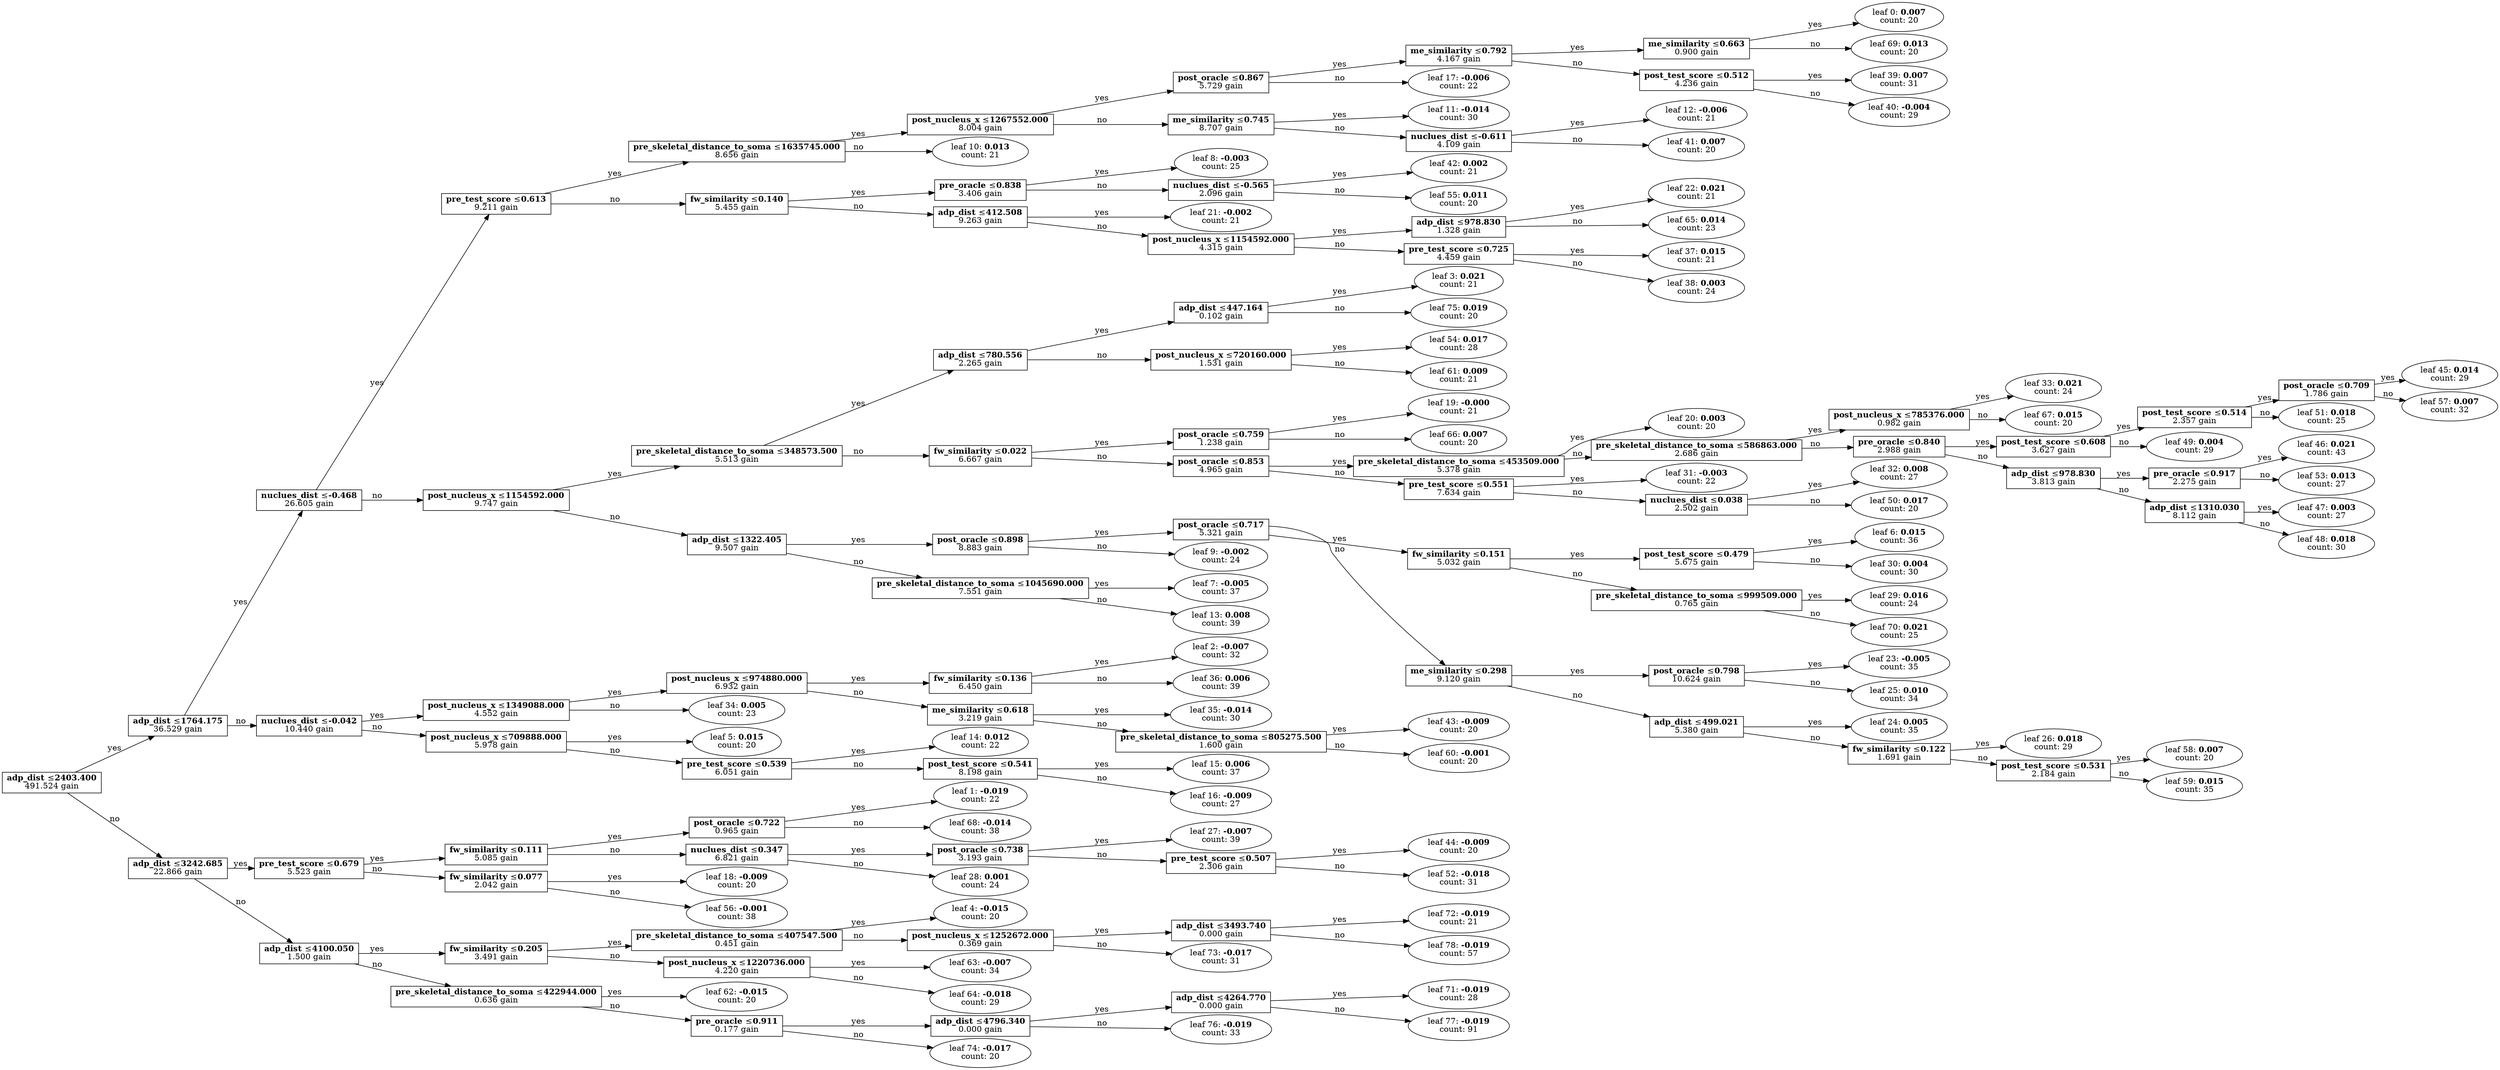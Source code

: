 digraph {
	graph [nodesep=0.05 rankdir=LR ranksep=0.3]
	split0 [label=<<B>adp_dist</B> &#8804;<B>2403.400</B><br/>491.524 gain> fillcolor=white shape=rectangle style=""]
	split1 [label=<<B>adp_dist</B> &#8804;<B>1764.175</B><br/>36.529 gain> fillcolor=white shape=rectangle style=""]
	split2 [label=<<B>nuclues_dist</B> &#8804;<B>-0.468</B><br/>26.605 gain> fillcolor=white shape=rectangle style=""]
	split7 [label=<<B>pre_test_score</B> &#8804;<B>0.613</B><br/>9.211 gain> fillcolor=white shape=rectangle style=""]
	split9 [label=<<B>pre_skeletal_distance_to_soma</B> &#8804;<B>1635745.000</B><br/>8.656 gain> fillcolor=white shape=rectangle style=""]
	split10 [label=<<B>post_nucleus_x</B> &#8804;<B>1267552.000</B><br/>8.004 gain> fillcolor=white shape=rectangle style=""]
	split16 [label=<<B>post_oracle</B> &#8804;<B>0.867</B><br/>5.729 gain> fillcolor=white shape=rectangle style=""]
	split38 [label=<<B>me_similarity</B> &#8804;<B>0.792</B><br/>4.167 gain> fillcolor=white shape=rectangle style=""]
	split68 [label=<<B>me_similarity</B> &#8804;<B>0.663</B><br/>0.900 gain> fillcolor=white shape=rectangle style=""]
	leaf0 [label=<leaf 0: <B>0.007</B><br/>count: 20>]
	split68 -> leaf0 [label=yes]
	leaf69 [label=<leaf 69: <B>0.013</B><br/>count: 20>]
	split68 -> leaf69 [label=no]
	split38 -> split68 [label=yes]
	split39 [label=<<B>post_test_score</B> &#8804;<B>0.512</B><br/>4.236 gain> fillcolor=white shape=rectangle style=""]
	leaf39 [label=<leaf 39: <B>0.007</B><br/>count: 31>]
	split39 -> leaf39 [label=yes]
	leaf40 [label=<leaf 40: <B>-0.004</B><br/>count: 29>]
	split39 -> leaf40 [label=no]
	split38 -> split39 [label=no]
	split16 -> split38 [label=yes]
	leaf17 [label=<leaf 17: <B>-0.006</B><br/>count: 22>]
	split16 -> leaf17 [label=no]
	split10 -> split16 [label=yes]
	split11 [label=<<B>me_similarity</B> &#8804;<B>0.745</B><br/>8.707 gain> fillcolor=white shape=rectangle style=""]
	leaf11 [label=<leaf 11: <B>-0.014</B><br/>count: 30>]
	split11 -> leaf11 [label=yes]
	split40 [label=<<B>nuclues_dist</B> &#8804;<B>-0.611</B><br/>4.109 gain> fillcolor=white shape=rectangle style=""]
	leaf12 [label=<leaf 12: <B>-0.006</B><br/>count: 21>]
	split40 -> leaf12 [label=yes]
	leaf41 [label=<leaf 41: <B>0.007</B><br/>count: 20>]
	split40 -> leaf41 [label=no]
	split11 -> split40 [label=no]
	split10 -> split11 [label=no]
	split9 -> split10 [label=yes]
	leaf10 [label=<leaf 10: <B>0.013</B><br/>count: 21>]
	split9 -> leaf10 [label=no]
	split7 -> split9 [label=yes]
	split20 [label=<<B>fw_similarity</B> &#8804;<B>0.140</B><br/>5.455 gain> fillcolor=white shape=rectangle style=""]
	split41 [label=<<B>pre_oracle</B> &#8804;<B>0.838</B><br/>3.406 gain> fillcolor=white shape=rectangle style=""]
	leaf8 [label=<leaf 8: <B>-0.003</B><br/>count: 25>]
	split41 -> leaf8 [label=yes]
	split54 [label=<<B>nuclues_dist</B> &#8804;<B>-0.565</B><br/>2.096 gain> fillcolor=white shape=rectangle style=""]
	leaf42 [label=<leaf 42: <B>0.002</B><br/>count: 21>]
	split54 -> leaf42 [label=yes]
	leaf55 [label=<leaf 55: <B>0.011</B><br/>count: 20>]
	split54 -> leaf55 [label=no]
	split41 -> split54 [label=no]
	split20 -> split41 [label=yes]
	split21 [label=<<B>adp_dist</B> &#8804;<B>412.508</B><br/>9.263 gain> fillcolor=white shape=rectangle style=""]
	leaf21 [label=<leaf 21: <B>-0.002</B><br/>count: 21>]
	split21 -> leaf21 [label=yes]
	split36 [label=<<B>post_nucleus_x</B> &#8804;<B>1154592.000</B><br/>4.315 gain> fillcolor=white shape=rectangle style=""]
	split64 [label=<<B>adp_dist</B> &#8804;<B>978.830</B><br/>1.328 gain> fillcolor=white shape=rectangle style=""]
	leaf22 [label=<leaf 22: <B>0.021</B><br/>count: 21>]
	split64 -> leaf22 [label=yes]
	leaf65 [label=<leaf 65: <B>0.014</B><br/>count: 23>]
	split64 -> leaf65 [label=no]
	split36 -> split64 [label=yes]
	split37 [label=<<B>pre_test_score</B> &#8804;<B>0.725</B><br/>4.459 gain> fillcolor=white shape=rectangle style=""]
	leaf37 [label=<leaf 37: <B>0.015</B><br/>count: 21>]
	split37 -> leaf37 [label=yes]
	leaf38 [label=<leaf 38: <B>0.003</B><br/>count: 24>]
	split37 -> leaf38 [label=no]
	split36 -> split37 [label=no]
	split21 -> split36 [label=no]
	split20 -> split21 [label=no]
	split7 -> split20 [label=no]
	split2 -> split7 [label=yes]
	split5 [label=<<B>post_nucleus_x</B> &#8804;<B>1154592.000</B><br/>9.747 gain> fillcolor=white shape=rectangle style=""]
	split18 [label=<<B>pre_skeletal_distance_to_soma</B> &#8804;<B>348573.500</B><br/>5.513 gain> fillcolor=white shape=rectangle style=""]
	split53 [label=<<B>adp_dist</B> &#8804;<B>780.556</B><br/>2.265 gain> fillcolor=white shape=rectangle style=""]
	split74 [label=<<B>adp_dist</B> &#8804;<B>447.164</B><br/>0.102 gain> fillcolor=white shape=rectangle style=""]
	leaf3 [label=<leaf 3: <B>0.021</B><br/>count: 21>]
	split74 -> leaf3 [label=yes]
	leaf75 [label=<leaf 75: <B>0.019</B><br/>count: 20>]
	split74 -> leaf75 [label=no]
	split53 -> split74 [label=yes]
	split60 [label=<<B>post_nucleus_x</B> &#8804;<B>720160.000</B><br/>1.531 gain> fillcolor=white shape=rectangle style=""]
	leaf54 [label=<leaf 54: <B>0.017</B><br/>count: 28>]
	split60 -> leaf54 [label=yes]
	leaf61 [label=<leaf 61: <B>0.009</B><br/>count: 21>]
	split60 -> leaf61 [label=no]
	split53 -> split60 [label=no]
	split18 -> split53 [label=yes]
	split19 [label=<<B>fw_similarity</B> &#8804;<B>0.022</B><br/>6.667 gain> fillcolor=white shape=rectangle style=""]
	split65 [label=<<B>post_oracle</B> &#8804;<B>0.759</B><br/>1.238 gain> fillcolor=white shape=rectangle style=""]
	leaf19 [label=<leaf 19: <B>-0.000</B><br/>count: 21>]
	split65 -> leaf19 [label=yes]
	leaf66 [label=<leaf 66: <B>0.007</B><br/>count: 20>]
	split65 -> leaf66 [label=no]
	split19 -> split65 [label=yes]
	split30 [label=<<B>post_oracle</B> &#8804;<B>0.853</B><br/>4.965 gain> fillcolor=white shape=rectangle style=""]
	split32 [label=<<B>pre_skeletal_distance_to_soma</B> &#8804;<B>453509.000</B><br/>5.378 gain> fillcolor=white shape=rectangle style=""]
	leaf20 [label=<leaf 20: <B>0.003</B><br/>count: 20>]
	split32 -> leaf20 [label=yes]
	split44 [label=<<B>pre_skeletal_distance_to_soma</B> &#8804;<B>586863.000</B><br/>2.686 gain> fillcolor=white shape=rectangle style=""]
	split66 [label=<<B>post_nucleus_x</B> &#8804;<B>785376.000</B><br/>0.982 gain> fillcolor=white shape=rectangle style=""]
	leaf33 [label=<leaf 33: <B>0.021</B><br/>count: 24>]
	split66 -> leaf33 [label=yes]
	leaf67 [label=<leaf 67: <B>0.015</B><br/>count: 20>]
	split66 -> leaf67 [label=no]
	split44 -> split66 [label=yes]
	split45 [label=<<B>pre_oracle</B> &#8804;<B>0.840</B><br/>2.988 gain> fillcolor=white shape=rectangle style=""]
	split48 [label=<<B>post_test_score</B> &#8804;<B>0.608</B><br/>3.627 gain> fillcolor=white shape=rectangle style=""]
	split50 [label=<<B>post_test_score</B> &#8804;<B>0.514</B><br/>2.357 gain> fillcolor=white shape=rectangle style=""]
	split56 [label=<<B>post_oracle</B> &#8804;<B>0.709</B><br/>1.786 gain> fillcolor=white shape=rectangle style=""]
	leaf45 [label=<leaf 45: <B>0.014</B><br/>count: 29>]
	split56 -> leaf45 [label=yes]
	leaf57 [label=<leaf 57: <B>0.007</B><br/>count: 32>]
	split56 -> leaf57 [label=no]
	split50 -> split56 [label=yes]
	leaf51 [label=<leaf 51: <B>0.018</B><br/>count: 25>]
	split50 -> leaf51 [label=no]
	split48 -> split50 [label=yes]
	leaf49 [label=<leaf 49: <B>0.004</B><br/>count: 29>]
	split48 -> leaf49 [label=no]
	split45 -> split48 [label=yes]
	split46 [label=<<B>adp_dist</B> &#8804;<B>978.830</B><br/>3.813 gain> fillcolor=white shape=rectangle style=""]
	split52 [label=<<B>pre_oracle</B> &#8804;<B>0.917</B><br/>2.275 gain> fillcolor=white shape=rectangle style=""]
	leaf46 [label=<leaf 46: <B>0.021</B><br/>count: 43>]
	split52 -> leaf46 [label=yes]
	leaf53 [label=<leaf 53: <B>0.013</B><br/>count: 27>]
	split52 -> leaf53 [label=no]
	split46 -> split52 [label=yes]
	split47 [label=<<B>adp_dist</B> &#8804;<B>1310.030</B><br/>8.112 gain> fillcolor=white shape=rectangle style=""]
	leaf47 [label=<leaf 47: <B>0.003</B><br/>count: 27>]
	split47 -> leaf47 [label=yes]
	leaf48 [label=<leaf 48: <B>0.018</B><br/>count: 30>]
	split47 -> leaf48 [label=no]
	split46 -> split47 [label=no]
	split45 -> split46 [label=no]
	split44 -> split45 [label=no]
	split32 -> split44 [label=no]
	split30 -> split32 [label=yes]
	split31 [label=<<B>pre_test_score</B> &#8804;<B>0.551</B><br/>7.634 gain> fillcolor=white shape=rectangle style=""]
	leaf31 [label=<leaf 31: <B>-0.003</B><br/>count: 22>]
	split31 -> leaf31 [label=yes]
	split49 [label=<<B>nuclues_dist</B> &#8804;<B>0.038</B><br/>2.502 gain> fillcolor=white shape=rectangle style=""]
	leaf32 [label=<leaf 32: <B>0.008</B><br/>count: 27>]
	split49 -> leaf32 [label=yes]
	leaf50 [label=<leaf 50: <B>0.017</B><br/>count: 20>]
	split49 -> leaf50 [label=no]
	split31 -> split49 [label=no]
	split30 -> split31 [label=no]
	split19 -> split30 [label=no]
	split18 -> split19 [label=no]
	split5 -> split18 [label=yes]
	split6 [label=<<B>adp_dist</B> &#8804;<B>1322.405</B><br/>9.507 gain> fillcolor=white shape=rectangle style=""]
	split8 [label=<<B>post_oracle</B> &#8804;<B>0.898</B><br/>8.883 gain> fillcolor=white shape=rectangle style=""]
	split22 [label=<<B>post_oracle</B> &#8804;<B>0.717</B><br/>5.321 gain> fillcolor=white shape=rectangle style=""]
	split28 [label=<<B>fw_similarity</B> &#8804;<B>0.151</B><br/>5.032 gain> fillcolor=white shape=rectangle style=""]
	split29 [label=<<B>post_test_score</B> &#8804;<B>0.479</B><br/>5.675 gain> fillcolor=white shape=rectangle style=""]
	leaf6 [label=<leaf 6: <B>0.015</B><br/>count: 36>]
	split29 -> leaf6 [label=yes]
	leaf30 [label=<leaf 30: <B>0.004</B><br/>count: 30>]
	split29 -> leaf30 [label=no]
	split28 -> split29 [label=yes]
	split69 [label=<<B>pre_skeletal_distance_to_soma</B> &#8804;<B>999509.000</B><br/>0.765 gain> fillcolor=white shape=rectangle style=""]
	leaf29 [label=<leaf 29: <B>0.016</B><br/>count: 24>]
	split69 -> leaf29 [label=yes]
	leaf70 [label=<leaf 70: <B>0.021</B><br/>count: 25>]
	split69 -> leaf70 [label=no]
	split28 -> split69 [label=no]
	split22 -> split28 [label=yes]
	split23 [label=<<B>me_similarity</B> &#8804;<B>0.298</B><br/>9.120 gain> fillcolor=white shape=rectangle style=""]
	split24 [label=<<B>post_oracle</B> &#8804;<B>0.798</B><br/>10.624 gain> fillcolor=white shape=rectangle style=""]
	leaf23 [label=<leaf 23: <B>-0.005</B><br/>count: 35>]
	split24 -> leaf23 [label=yes]
	leaf25 [label=<leaf 25: <B>0.010</B><br/>count: 34>]
	split24 -> leaf25 [label=no]
	split23 -> split24 [label=yes]
	split25 [label=<<B>adp_dist</B> &#8804;<B>499.021</B><br/>5.380 gain> fillcolor=white shape=rectangle style=""]
	leaf24 [label=<leaf 24: <B>0.005</B><br/>count: 35>]
	split25 -> leaf24 [label=yes]
	split57 [label=<<B>fw_similarity</B> &#8804;<B>0.122</B><br/>1.691 gain> fillcolor=white shape=rectangle style=""]
	leaf26 [label=<leaf 26: <B>0.018</B><br/>count: 29>]
	split57 -> leaf26 [label=yes]
	split58 [label=<<B>post_test_score</B> &#8804;<B>0.531</B><br/>2.184 gain> fillcolor=white shape=rectangle style=""]
	leaf58 [label=<leaf 58: <B>0.007</B><br/>count: 20>]
	split58 -> leaf58 [label=yes]
	leaf59 [label=<leaf 59: <B>0.015</B><br/>count: 35>]
	split58 -> leaf59 [label=no]
	split57 -> split58 [label=no]
	split25 -> split57 [label=no]
	split23 -> split25 [label=no]
	split22 -> split23 [label=no]
	split8 -> split22 [label=yes]
	leaf9 [label=<leaf 9: <B>-0.002</B><br/>count: 24>]
	split8 -> leaf9 [label=no]
	split6 -> split8 [label=yes]
	split12 [label=<<B>pre_skeletal_distance_to_soma</B> &#8804;<B>1045690.000</B><br/>7.551 gain> fillcolor=white shape=rectangle style=""]
	leaf7 [label=<leaf 7: <B>-0.005</B><br/>count: 37>]
	split12 -> leaf7 [label=yes]
	leaf13 [label=<leaf 13: <B>0.008</B><br/>count: 39>]
	split12 -> leaf13 [label=no]
	split6 -> split12 [label=no]
	split5 -> split6 [label=no]
	split2 -> split5 [label=no]
	split1 -> split2 [label=yes]
	split4 [label=<<B>nuclues_dist</B> &#8804;<B>-0.042</B><br/>10.440 gain> fillcolor=white shape=rectangle style=""]
	split33 [label=<<B>post_nucleus_x</B> &#8804;<B>1349088.000</B><br/>4.552 gain> fillcolor=white shape=rectangle style=""]
	split34 [label=<<B>post_nucleus_x</B> &#8804;<B>974880.000</B><br/>6.932 gain> fillcolor=white shape=rectangle style=""]
	split35 [label=<<B>fw_similarity</B> &#8804;<B>0.136</B><br/>6.450 gain> fillcolor=white shape=rectangle style=""]
	leaf2 [label=<leaf 2: <B>-0.007</B><br/>count: 32>]
	split35 -> leaf2 [label=yes]
	leaf36 [label=<leaf 36: <B>0.006</B><br/>count: 39>]
	split35 -> leaf36 [label=no]
	split34 -> split35 [label=yes]
	split42 [label=<<B>me_similarity</B> &#8804;<B>0.618</B><br/>3.219 gain> fillcolor=white shape=rectangle style=""]
	leaf35 [label=<leaf 35: <B>-0.014</B><br/>count: 30>]
	split42 -> leaf35 [label=yes]
	split59 [label=<<B>pre_skeletal_distance_to_soma</B> &#8804;<B>805275.500</B><br/>1.600 gain> fillcolor=white shape=rectangle style=""]
	leaf43 [label=<leaf 43: <B>-0.009</B><br/>count: 20>]
	split59 -> leaf43 [label=yes]
	leaf60 [label=<leaf 60: <B>-0.001</B><br/>count: 20>]
	split59 -> leaf60 [label=no]
	split42 -> split59 [label=no]
	split34 -> split42 [label=no]
	split33 -> split34 [label=yes]
	leaf34 [label=<leaf 34: <B>0.005</B><br/>count: 23>]
	split33 -> leaf34 [label=no]
	split4 -> split33 [label=yes]
	split13 [label=<<B>post_nucleus_x</B> &#8804;<B>709888.000</B><br/>5.978 gain> fillcolor=white shape=rectangle style=""]
	leaf5 [label=<leaf 5: <B>0.015</B><br/>count: 20>]
	split13 -> leaf5 [label=yes]
	split14 [label=<<B>pre_test_score</B> &#8804;<B>0.539</B><br/>6.051 gain> fillcolor=white shape=rectangle style=""]
	leaf14 [label=<leaf 14: <B>0.012</B><br/>count: 22>]
	split14 -> leaf14 [label=yes]
	split15 [label=<<B>post_test_score</B> &#8804;<B>0.541</B><br/>8.198 gain> fillcolor=white shape=rectangle style=""]
	leaf15 [label=<leaf 15: <B>0.006</B><br/>count: 37>]
	split15 -> leaf15 [label=yes]
	leaf16 [label=<leaf 16: <B>-0.009</B><br/>count: 27>]
	split15 -> leaf16 [label=no]
	split14 -> split15 [label=no]
	split13 -> split14 [label=no]
	split4 -> split13 [label=no]
	split1 -> split4 [label=no]
	split0 -> split1 [label=yes]
	split3 [label=<<B>adp_dist</B> &#8804;<B>3242.685</B><br/>22.866 gain> fillcolor=white shape=rectangle style=""]
	split17 [label=<<B>pre_test_score</B> &#8804;<B>0.679</B><br/>5.523 gain> fillcolor=white shape=rectangle style=""]
	split26 [label=<<B>fw_similarity</B> &#8804;<B>0.111</B><br/>5.085 gain> fillcolor=white shape=rectangle style=""]
	split67 [label=<<B>post_oracle</B> &#8804;<B>0.722</B><br/>0.965 gain> fillcolor=white shape=rectangle style=""]
	leaf1 [label=<leaf 1: <B>-0.019</B><br/>count: 22>]
	split67 -> leaf1 [label=yes]
	leaf68 [label=<leaf 68: <B>-0.014</B><br/>count: 38>]
	split67 -> leaf68 [label=no]
	split26 -> split67 [label=yes]
	split27 [label=<<B>nuclues_dist</B> &#8804;<B>0.347</B><br/>6.821 gain> fillcolor=white shape=rectangle style=""]
	split43 [label=<<B>post_oracle</B> &#8804;<B>0.738</B><br/>3.193 gain> fillcolor=white shape=rectangle style=""]
	leaf27 [label=<leaf 27: <B>-0.007</B><br/>count: 39>]
	split43 -> leaf27 [label=yes]
	split51 [label=<<B>pre_test_score</B> &#8804;<B>0.507</B><br/>2.306 gain> fillcolor=white shape=rectangle style=""]
	leaf44 [label=<leaf 44: <B>-0.009</B><br/>count: 20>]
	split51 -> leaf44 [label=yes]
	leaf52 [label=<leaf 52: <B>-0.018</B><br/>count: 31>]
	split51 -> leaf52 [label=no]
	split43 -> split51 [label=no]
	split27 -> split43 [label=yes]
	leaf28 [label=<leaf 28: <B>0.001</B><br/>count: 24>]
	split27 -> leaf28 [label=no]
	split26 -> split27 [label=no]
	split17 -> split26 [label=yes]
	split55 [label=<<B>fw_similarity</B> &#8804;<B>0.077</B><br/>2.042 gain> fillcolor=white shape=rectangle style=""]
	leaf18 [label=<leaf 18: <B>-0.009</B><br/>count: 20>]
	split55 -> leaf18 [label=yes]
	leaf56 [label=<leaf 56: <B>-0.001</B><br/>count: 38>]
	split55 -> leaf56 [label=no]
	split17 -> split55 [label=no]
	split3 -> split17 [label=yes]
	split61 [label=<<B>adp_dist</B> &#8804;<B>4100.050</B><br/>1.500 gain> fillcolor=white shape=rectangle style=""]
	split62 [label=<<B>fw_similarity</B> &#8804;<B>0.205</B><br/>3.491 gain> fillcolor=white shape=rectangle style=""]
	split71 [label=<<B>pre_skeletal_distance_to_soma</B> &#8804;<B>407547.500</B><br/>0.451 gain> fillcolor=white shape=rectangle style=""]
	leaf4 [label=<leaf 4: <B>-0.015</B><br/>count: 20>]
	split71 -> leaf4 [label=yes]
	split72 [label=<<B>post_nucleus_x</B> &#8804;<B>1252672.000</B><br/>0.369 gain> fillcolor=white shape=rectangle style=""]
	split77 [label=<<B>adp_dist</B> &#8804;<B>3493.740</B><br/>0.000 gain> fillcolor=white shape=rectangle style=""]
	leaf72 [label=<leaf 72: <B>-0.019</B><br/>count: 21>]
	split77 -> leaf72 [label=yes]
	leaf78 [label=<leaf 78: <B>-0.019</B><br/>count: 57>]
	split77 -> leaf78 [label=no]
	split72 -> split77 [label=yes]
	leaf73 [label=<leaf 73: <B>-0.017</B><br/>count: 31>]
	split72 -> leaf73 [label=no]
	split71 -> split72 [label=no]
	split62 -> split71 [label=yes]
	split63 [label=<<B>post_nucleus_x</B> &#8804;<B>1220736.000</B><br/>4.220 gain> fillcolor=white shape=rectangle style=""]
	leaf63 [label=<leaf 63: <B>-0.007</B><br/>count: 34>]
	split63 -> leaf63 [label=yes]
	leaf64 [label=<leaf 64: <B>-0.018</B><br/>count: 29>]
	split63 -> leaf64 [label=no]
	split62 -> split63 [label=no]
	split61 -> split62 [label=yes]
	split70 [label=<<B>pre_skeletal_distance_to_soma</B> &#8804;<B>422944.000</B><br/>0.636 gain> fillcolor=white shape=rectangle style=""]
	leaf62 [label=<leaf 62: <B>-0.015</B><br/>count: 20>]
	split70 -> leaf62 [label=yes]
	split73 [label=<<B>pre_oracle</B> &#8804;<B>0.911</B><br/>0.177 gain> fillcolor=white shape=rectangle style=""]
	split75 [label=<<B>adp_dist</B> &#8804;<B>4796.340</B><br/>0.000 gain> fillcolor=white shape=rectangle style=""]
	split76 [label=<<B>adp_dist</B> &#8804;<B>4264.770</B><br/>0.000 gain> fillcolor=white shape=rectangle style=""]
	leaf71 [label=<leaf 71: <B>-0.019</B><br/>count: 28>]
	split76 -> leaf71 [label=yes]
	leaf77 [label=<leaf 77: <B>-0.019</B><br/>count: 91>]
	split76 -> leaf77 [label=no]
	split75 -> split76 [label=yes]
	leaf76 [label=<leaf 76: <B>-0.019</B><br/>count: 33>]
	split75 -> leaf76 [label=no]
	split73 -> split75 [label=yes]
	leaf74 [label=<leaf 74: <B>-0.017</B><br/>count: 20>]
	split73 -> leaf74 [label=no]
	split70 -> split73 [label=no]
	split61 -> split70 [label=no]
	split3 -> split61 [label=no]
	split0 -> split3 [label=no]
}
